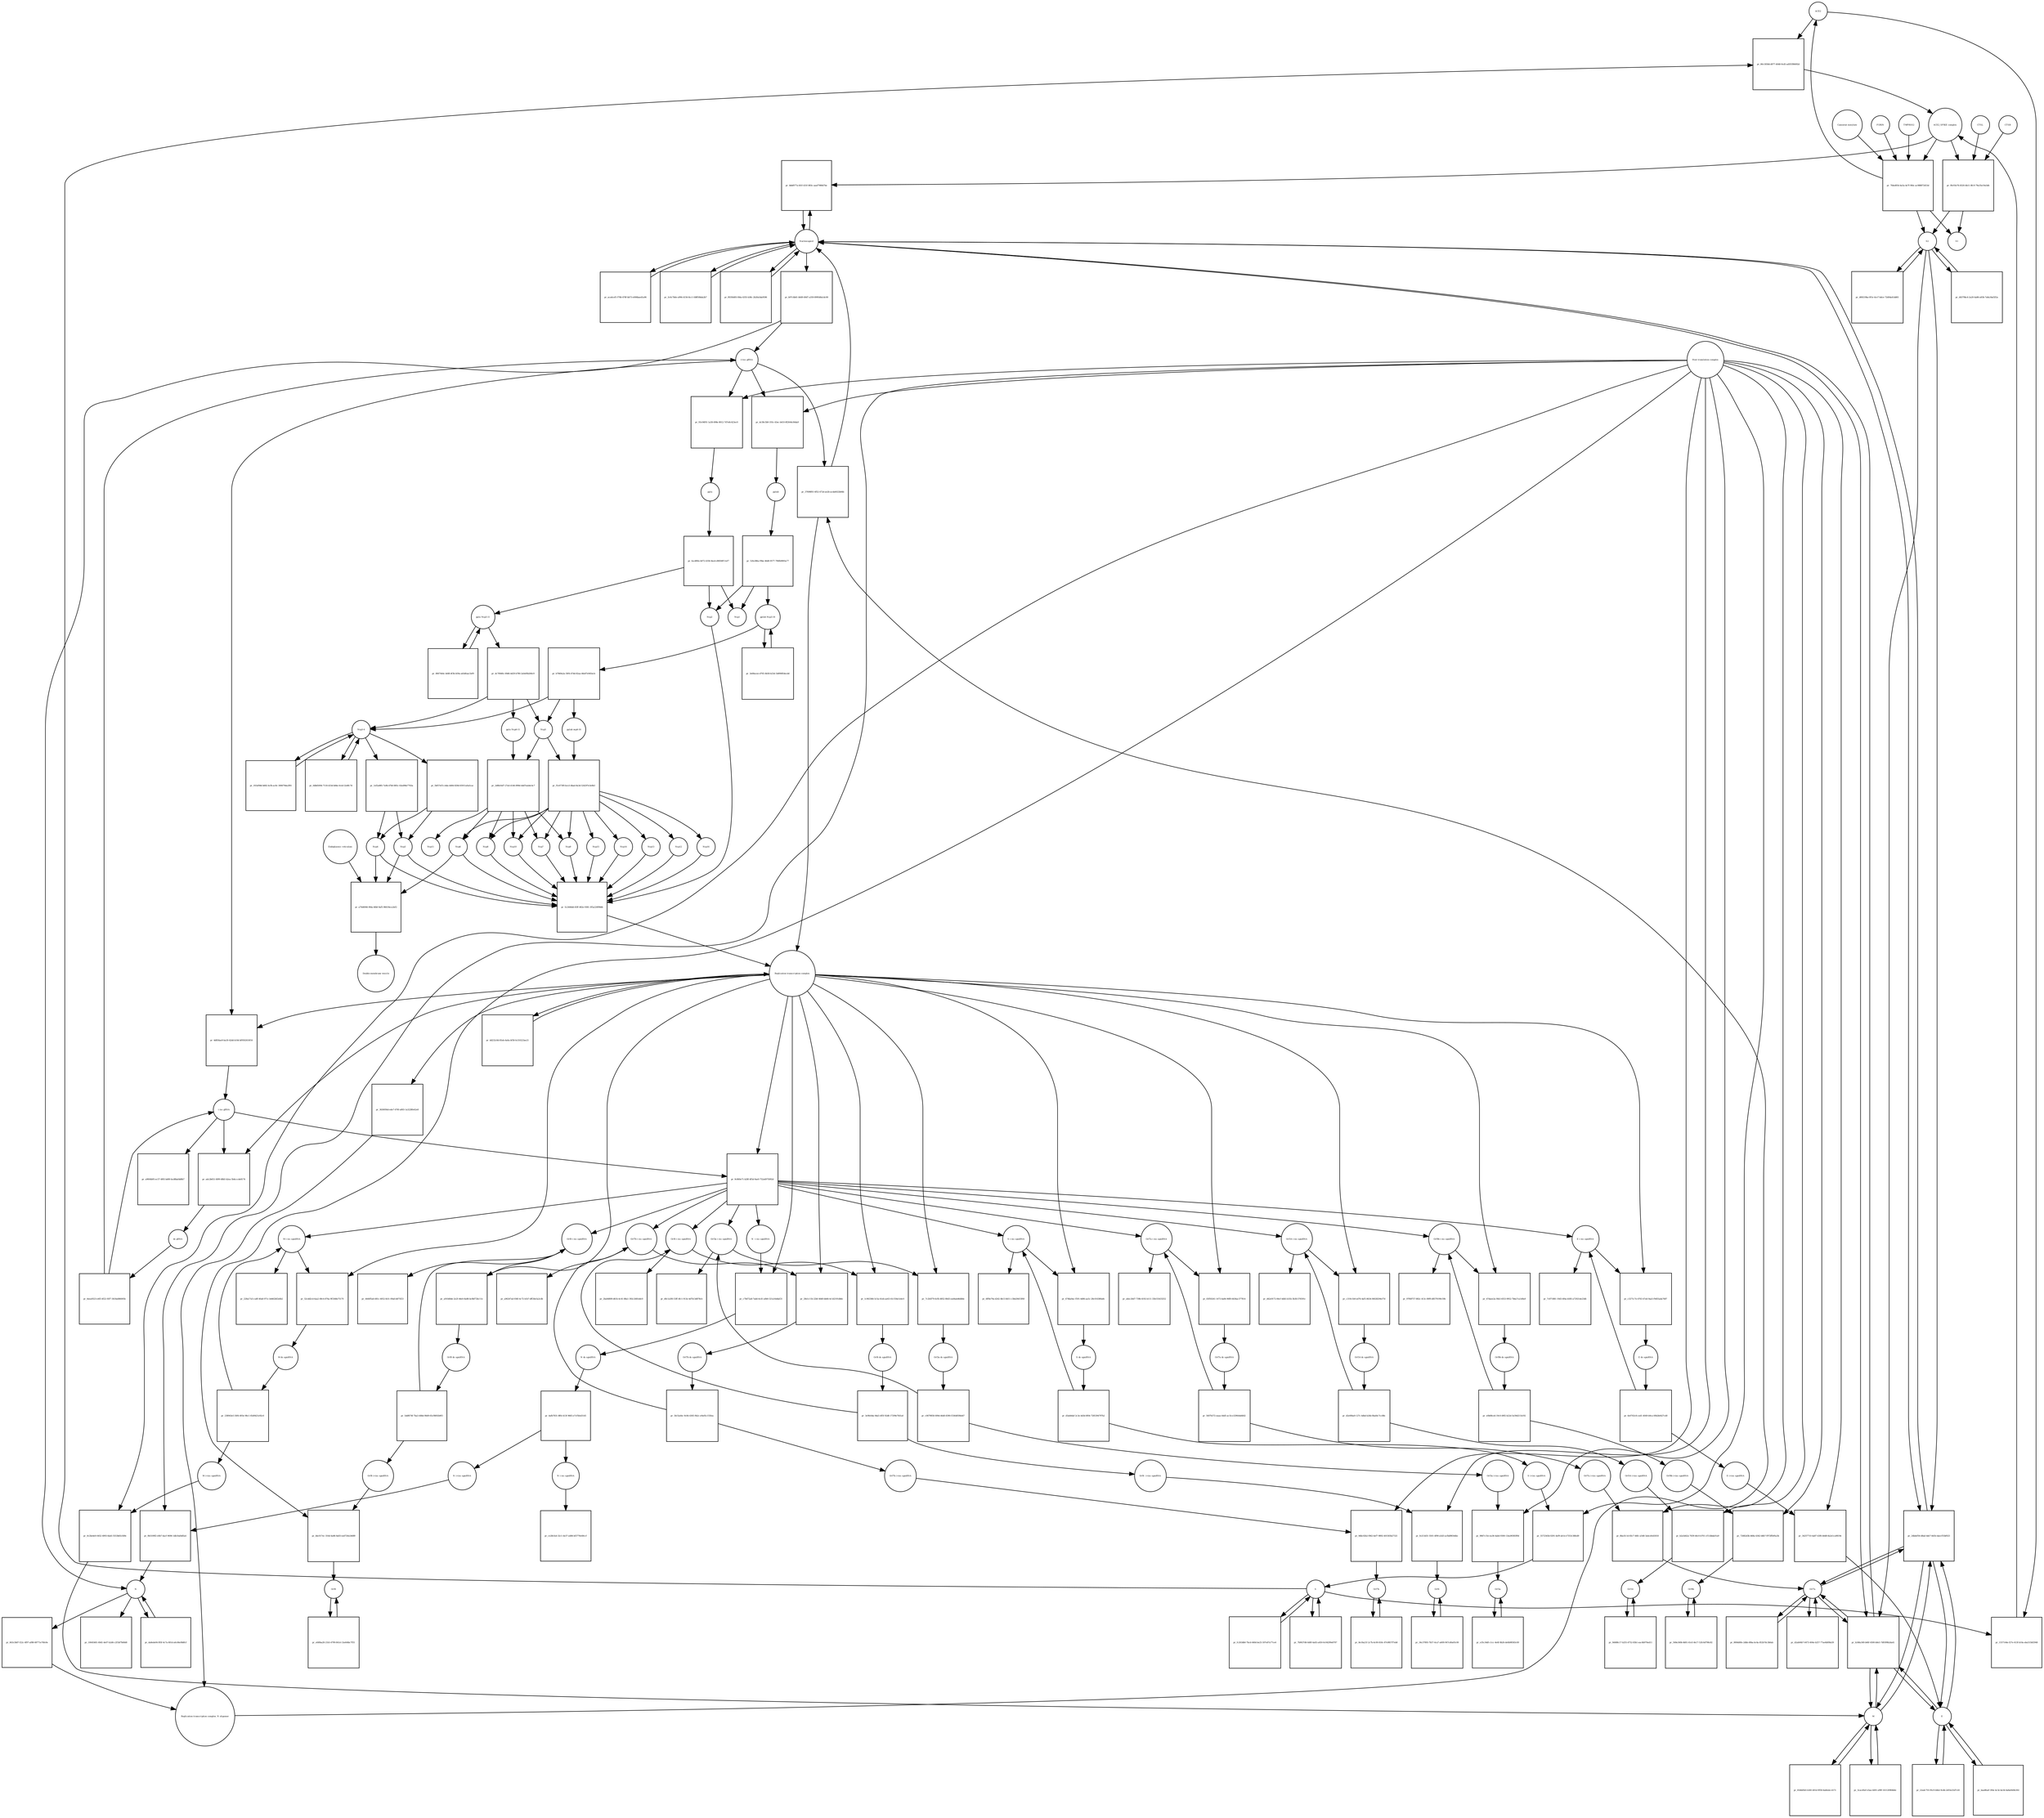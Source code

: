 strict digraph  {
ACE2 [annotation="", bipartite=0, cls=macromolecule, fontsize=4, label=ACE2, shape=circle];
"pr_80c1858d-d077-4048-9cd5-ad5f1f86692d" [annotation="", bipartite=1, cls=process, fontsize=4, label="pr_80c1858d-d077-4048-9cd5-ad5f1f86692d", shape=square];
"ACE2_SPIKE complex" [annotation="", bipartite=0, cls=complex, fontsize=4, label="ACE2_SPIKE complex", shape=circle];
S [annotation=urn_miriam_uniprot_P0DTC2, bipartite=0, cls=macromolecule, fontsize=4, label=S, shape=circle];
Nucleocapsid [annotation="urn_miriam_obo.go_GO%3A0019013", bipartite=0, cls=complex, fontsize=4, label=Nucleocapsid, shape=circle];
"pr_bbbf077a-fd1f-431f-883c-aaaf798647be" [annotation="", bipartite=1, cls=process, fontsize=4, label="pr_bbbf077a-fd1f-431f-883c-aaaf798647be", shape=square];
"pr_f8c93e76-8320-4b11-8fc9-79a35e19a5db" [annotation="", bipartite=1, cls=process, fontsize=4, label="pr_f8c93e76-8320-4b11-8fc9-79a35e19a5db", shape=square];
S2 [annotation=urn_miriam_interpro_IPR002552, bipartite=0, cls=macromolecule, fontsize=4, label=S2, shape=circle];
CTSB [annotation="", bipartite=0, cls=macromolecule, fontsize=4, label=CTSB, shape=circle];
CTSL [annotation="", bipartite=0, cls=macromolecule, fontsize=4, label=CTSL, shape=circle];
S1 [annotation=urn_miriam_interpro_IPR002551, bipartite=0, cls=macromolecule, fontsize=4, label=S1, shape=circle];
"pr_1557144e-f27e-413f-b10a-eba515bf2948" [annotation="", bipartite=1, cls=process, fontsize=4, label="pr_1557144e-f27e-413f-b10a-eba515bf2948", shape=square];
"pr_b248a349-b46f-4500-b8e5-7d9399b2da41" [annotation="", bipartite=1, cls=process, fontsize=4, label="pr_b248a349-b46f-4500-b8e5-7d9399b2da41", shape=square];
E [annotation=urn_miriam_uniprot_P0DTC4, bipartite=0, cls=macromolecule, fontsize=4, label=E, shape=circle];
M [annotation=urn_miriam_uniprot_P0DTC5, bipartite=0, cls=macromolecule, fontsize=4, label=M, shape=circle];
Orf7a [annotation=urn_miriam_uniprot_P0DTC7, bipartite=0, cls=macromolecule, fontsize=4, label=Orf7a, shape=circle];
"pr_b97c4b61-b0d9-49d7-a359-899548a1dc00" [annotation="", bipartite=1, cls=process, fontsize=4, label="pr_b97c4b61-b0d9-49d7-a359-899548a1dc00", shape=square];
"(+)ss gRNA" [annotation=urn_miriam_refseq_NC_045512, bipartite=0, cls="nucleic acid feature", fontsize=4, label="(+)ss gRNA", shape=circle];
N [annotation=urn_miriam_uniprot_P0DTC9, bipartite=0, cls="macromolecule multimer", fontsize=4, label=N, shape=circle];
"pr_aca4cef1-f70b-478f-bb73-e006baed1a96" [annotation="", bipartite=1, cls=process, fontsize=4, label="pr_aca4cef1-f70b-478f-bb73-e006baed1a96", shape=square];
"pr_3c6c7b6e-a994-4156-8cc1-fd8f50bda2b7" [annotation="", bipartite=1, cls=process, fontsize=4, label="pr_3c6c7b6e-a994-4156-8cc1-fd8f50bda2b7", shape=square];
"pr_10645481-49d1-4e07-b2d4-c2f1bf7b68d0" [annotation="", bipartite=1, cls=process, fontsize=4, label="pr_10645481-49d1-4e07-b2d4-c2f1bf7b68d0", shape=square];
"pr_da8ede04-f85f-4c7a-801d-a6c66e9b8fcf" [annotation="", bipartite=1, cls=process, fontsize=4, label="pr_da8ede04-f85f-4c7a-801d-a6c66e9b8fcf", shape=square];
"N (+)ss sgmRNA" [annotation=urn_miriam_ncbigene_43740575, bipartite=0, cls="nucleic acid feature", fontsize=4, label="N (+)ss sgmRNA", shape=circle];
"pr_9b5109f2-e0b7-4acf-9696-1db10afdd5a4" [annotation="", bipartite=1, cls=process, fontsize=4, label="pr_9b5109f2-e0b7-4acf-9696-1db10afdd5a4", shape=square];
"Host translation complex" [annotation="urn_miriam_obo.go_GO%3A0070992", bipartite=0, cls=complex, fontsize=4, label="Host translation complex", shape=circle];
"pr_f8350d05-f46a-4355-b38c-2b20a5da9596" [annotation="", bipartite=1, cls=process, fontsize=4, label="pr_f8350d05-f46a-4355-b38c-2b20a5da9596", shape=square];
"pr_7fded054-4a5a-4e7f-9fdc-ac988872453d" [annotation="", bipartite=1, cls=process, fontsize=4, label="pr_7fded054-4a5a-4e7f-9fdc-ac988872453d", shape=square];
FURIN [annotation="", bipartite=0, cls=macromolecule, fontsize=4, label=FURIN, shape=circle];
TMPRSS2 [annotation="", bipartite=0, cls=macromolecule, fontsize=4, label=TMPRSS2, shape=circle];
"Camostat mesylate" [annotation="urn_miriam_pubchem.compound_2536", bipartite=0, cls="simple chemical", fontsize=4, label="Camostat mesylate", shape=circle];
"pr_d4379bc4-2a20-4a86-a83b-7a8a34af2f2a" [annotation="", bipartite=1, cls=process, fontsize=4, label="pr_d4379bc4-2a20-4a86-a83b-7a8a34af2f2a", shape=square];
"Replication transcription complex_N oligomer" [annotation="", bipartite=0, cls=complex, fontsize=4, label="Replication transcription complex_N oligomer", shape=circle];
"pr_37698f01-6f52-472d-ae2b-acda6022b84b" [annotation="", bipartite=1, cls=process, fontsize=4, label="pr_37698f01-6f52-472d-ae2b-acda6022b84b", shape=square];
"Replication transcription complex" [annotation="", bipartite=0, cls=complex, fontsize=4, label="Replication transcription complex", shape=circle];
"pr_24bdef56-d8ad-4de7-8d1b-daecf55bf023" [annotation="", bipartite=1, cls=process, fontsize=4, label="pr_24bdef56-d8ad-4de7-8d1b-daecf55bf023", shape=square];
"pr_d69219ba-0f1e-4ce7-bdce-72d04a41dd65" [annotation="", bipartite=1, cls=process, fontsize=4, label="pr_d69219ba-0f1e-4ce7-bdce-72d04a41dd65", shape=square];
"pp1a Nsp3-11" [annotation=urn_miriam_uniprot_P0DTC1, bipartite=0, cls=macromolecule, fontsize=4, label="pp1a Nsp3-11", shape=circle];
"pr_dc769d0c-69d6-4d29-b780-2a0ef6b266c9" [annotation="", bipartite=1, cls=process, fontsize=4, label="pr_dc769d0c-69d6-4d29-b780-2a0ef6b266c9", shape=square];
"pp1a Nsp6-11" [annotation=urn_miriam_uniprot_P0DTC1, bipartite=0, cls=macromolecule, fontsize=4, label="pp1a Nsp6-11", shape=circle];
"Nsp3-4" [annotation="urn_miriam_ncbiprotein_YP_009725299|urn_miriam_ncbiprotein_YP_009725300", bipartite=0, cls=macromolecule, fontsize=4, label="Nsp3-4", shape=circle];
Nsp5 [annotation=urn_miriam_ncbiprotein_YP_009725301, bipartite=0, cls="macromolecule multimer", fontsize=4, label=Nsp5, shape=circle];
"Endoplasmic reticulum" [annotation="urn_miriam_obo.go_GO%3A0005783", bipartite=0, cls=complex, fontsize=4, label="Endoplasmic reticulum", shape=circle];
"pr_a70d4946-9fda-46bf-9af5-96619eca3ef2" [annotation="", bipartite=1, cls=process, fontsize=4, label="pr_a70d4946-9fda-46bf-9af5-96619eca3ef2", shape=square];
"Double-membrane vesicle" [annotation="urn_miriam_obo.go_GO%3A0039718", bipartite=0, cls=complex, fontsize=4, label="Double-membrane vesicle", shape=circle];
Nsp4 [annotation=urn_miriam_ncbiprotein_YP_009725300, bipartite=0, cls=macromolecule, fontsize=4, label=Nsp4, shape=circle];
Nsp3 [annotation=urn_miriam_ncbiprotein_YP_009725299, bipartite=0, cls=macromolecule, fontsize=4, label=Nsp3, shape=circle];
Nsp6 [annotation=urn_miriam_ncbiprotein_YP_009725302, bipartite=0, cls=macromolecule, fontsize=4, label=Nsp6, shape=circle];
"pr_8067444c-bfd8-4f3b-b59a-ab5dfaac5ef9" [annotation="", bipartite=1, cls=process, fontsize=4, label="pr_8067444c-bfd8-4f3b-b59a-ab5dfaac5ef9", shape=square];
"pr_01faf08d-b682-4cfb-ac8c-300679da2f81" [annotation="", bipartite=1, cls=process, fontsize=4, label="pr_01faf08d-b682-4cfb-ac8c-300679da2f81", shape=square];
"pp1ab Nsp3-16" [annotation=urn_miriam_uniprot_P0DTD1, bipartite=0, cls=macromolecule, fontsize=4, label="pp1ab Nsp3-16", shape=circle];
"pr_3e68acee-d765-4b58-b23d-1b890854ecdd" [annotation="", bipartite=1, cls=process, fontsize=4, label="pr_3e68acee-d765-4b58-b23d-1b890854ecdd", shape=square];
"pr_b7849a2a-50f4-47dd-82aa-46e87e945ecb" [annotation="", bipartite=1, cls=process, fontsize=4, label="pr_b7849a2a-50f4-47dd-82aa-46e87e945ecb", shape=square];
"pp1ab nsp6-16" [annotation=urn_miriam_uniprot_P0DTD1, bipartite=0, cls=macromolecule, fontsize=4, label="pp1ab nsp6-16", shape=circle];
"pr_6546d5b5-b345-401d-9f36-6abfa4cc417c" [annotation="", bipartite=1, cls=process, fontsize=4, label="pr_6546d5b5-b345-401d-9f36-6abfa4cc417c", shape=square];
"pr_22adc755-95c9-44b2-9cdb-2d55e25d7c45" [annotation="", bipartite=1, cls=process, fontsize=4, label="pr_22adc755-95c9-44b2-9cdb-2d55e25d7c45", shape=square];
"pr_7b9637d6-6d0f-4a83-a450-6c04299e8787" [annotation="", bipartite=1, cls=process, fontsize=4, label="pr_7b9637d6-6d0f-4a83-a450-6c04299e8787", shape=square];
"pr_5cacd5ef-e5aa-4491-a99f-161120904b6c" [annotation="", bipartite=1, cls=process, fontsize=4, label="pr_5cacd5ef-e5aa-4491-a99f-161120904b6c", shape=square];
"pr_baa8faef-3f4e-4c3e-be34-6a8af449e302" [annotation="", bipartite=1, cls=process, fontsize=4, label="pr_baa8faef-3f4e-4c3e-be34-6a8af449e302", shape=square];
"pr_fc263db0-7bcd-440d-be25-507e87a77ce4" [annotation="", bipartite=1, cls=process, fontsize=4, label="pr_fc263db0-7bcd-440d-be25-507e87a77ce4", shape=square];
"pr_869dd0fe-2dbb-49ba-bc4a-852b7dc3b0ab" [annotation="", bipartite=1, cls=process, fontsize=4, label="pr_869dd0fe-2dbb-49ba-bc4a-852b7dc3b0ab", shape=square];
Orf6 [annotation=urn_miriam_uniprot_P0DTC6, bipartite=0, cls=macromolecule, fontsize=4, label=Orf6, shape=circle];
"pr_34c37893-7b57-4ca7-a609-947cd0a05c00" [annotation="", bipartite=1, cls=process, fontsize=4, label="pr_34c37893-7b57-4ca7-a609-947cd0a05c00", shape=square];
Orf3a [annotation=urn_miriam_uniprot_P0DTC3, bipartite=0, cls=macromolecule, fontsize=4, label=Orf3a, shape=circle];
"pr_e35c34df-c1cc-4e4f-8b26-de6b98583c69" [annotation="", bipartite=1, cls=process, fontsize=4, label="pr_e35c34df-c1cc-4e4f-8b26-de6b98583c69", shape=square];
Orf8 [annotation=urn_miriam_uniprot_P0DTC8, bipartite=0, cls=macromolecule, fontsize=4, label=Orf8, shape=circle];
"pr_efd0ba28-21b5-4799-841d-13a444bc7f55" [annotation="", bipartite=1, cls=process, fontsize=4, label="pr_efd0ba28-21b5-4799-841d-13a444bc7f55", shape=square];
Orf9b [annotation=urn_miriam_uniprot_P0DTD2, bipartite=0, cls=macromolecule, fontsize=4, label=Orf9b, shape=circle];
"pr_568e340b-8d01-41e5-8e17-52fc6d798c82" [annotation="", bipartite=1, cls=process, fontsize=4, label="pr_568e340b-8d01-41e5-8e17-52fc6d798c82", shape=square];
Orf14 [annotation=urn_miriam_uniprot_P0DTD3, bipartite=0, cls=macromolecule, fontsize=4, label=Orf14, shape=circle];
"pr_9d488c17-b255-4752-83b1-eac4b970ed11" [annotation="", bipartite=1, cls=process, fontsize=4, label="pr_9d488c17-b255-4752-83b1-eac4b970ed11", shape=square];
Orf7b [annotation=urn_miriam_uniprot_P0DTD8, bipartite=0, cls=macromolecule, fontsize=4, label=Orf7b, shape=circle];
"pr_8e18a21f-2c7b-4c00-818c-87e9857f7eb8" [annotation="", bipartite=1, cls=process, fontsize=4, label="pr_8e18a21f-2c7b-4c00-818c-87e9857f7eb8", shape=square];
"pr_d2ab04b7-6473-404e-b257-77ae4bf08a59" [annotation="", bipartite=1, cls=process, fontsize=4, label="pr_d2ab04b7-6473-404e-b257-77ae4bf08a59", shape=square];
"M (+)ss sgmRNA" [annotation="", bipartite=0, cls="nucleic acid feature", fontsize=4, label="M (+)ss sgmRNA", shape=circle];
"pr_0c2be4e0-0452-4993-8ab5-5553b65cfd9e" [annotation="", bipartite=1, cls=process, fontsize=4, label="pr_0c2be4e0-0452-4993-8ab5-5553b65cfd9e", shape=square];
"E (+)ss sgmRNA" [annotation="", bipartite=0, cls="nucleic acid feature", fontsize=4, label="E (+)ss sgmRNA", shape=circle];
"pr_34257710-4a87-43f6-b0d8-8a2e1ca9819e" [annotation="", bipartite=1, cls=process, fontsize=4, label="pr_34257710-4a87-43f6-b0d8-8a2e1ca9819e", shape=square];
"S (+)ss sgmRNA" [annotation="", bipartite=0, cls="nucleic acid feature", fontsize=4, label="S (+)ss sgmRNA", shape=circle];
"pr_5572345b-0291-4ef9-afcb-e7353c38fed9" [annotation="", bipartite=1, cls=process, fontsize=4, label="pr_5572345b-0291-4ef9-afcb-e7353c38fed9", shape=square];
"Orf7a (+)ss sgmRNA" [annotation="", bipartite=0, cls="nucleic acid feature", fontsize=4, label="Orf7a (+)ss sgmRNA", shape=circle];
"pr_8ba1fc1d-83c7-46fc-a548-3a4cefed1818" [annotation="", bipartite=1, cls=process, fontsize=4, label="pr_8ba1fc1d-83c7-46fc-a548-3a4cefed1818", shape=square];
"Orf6  (+)ss sgmRNA" [annotation="", bipartite=0, cls="nucleic acid feature", fontsize=4, label="Orf6  (+)ss sgmRNA", shape=circle];
"pr_fe213d31-5501-4f90-a5d3-acfbd98344bc" [annotation="", bipartite=1, cls=process, fontsize=4, label="pr_fe213d31-5501-4f90-a5d3-acfbd98344bc", shape=square];
"Orf3a (+)ss sgmRNA" [annotation="", bipartite=0, cls="nucleic acid feature", fontsize=4, label="Orf3a (+)ss sgmRNA", shape=circle];
"pr_9847c15e-ea36-4ab4-9300-13ea90383f9d" [annotation="", bipartite=1, cls=process, fontsize=4, label="pr_9847c15e-ea36-4ab4-9300-13ea90383f9d", shape=square];
"Orf8 (+)ss sgmRNA" [annotation="", bipartite=0, cls="nucleic acid feature", fontsize=4, label="Orf8 (+)ss sgmRNA", shape=circle];
"pr_bbc017ec-316d-4a86-8a83-ea6726e24689" [annotation="", bipartite=1, cls=process, fontsize=4, label="pr_bbc017ec-316d-4a86-8a83-ea6726e24689", shape=square];
"Orf9b (+)ss sgmRNA" [annotation="", bipartite=0, cls="nucleic acid feature", fontsize=4, label="Orf9b (+)ss sgmRNA", shape=circle];
"pr_72682d3b-468a-4362-b8b7-f972ffb95a3b" [annotation="", bipartite=1, cls=process, fontsize=4, label="pr_72682d3b-468a-4362-b8b7-f972ffb95a3b", shape=square];
"Orf14 (+)ss sgmRNA" [annotation="", bipartite=0, cls="nucleic acid feature", fontsize=4, label="Orf14 (+)ss sgmRNA", shape=circle];
"pr_b2a5d42a-7639-46c0-b701-cf11dbda01a9" [annotation="", bipartite=1, cls=process, fontsize=4, label="pr_b2a5d42a-7639-46c0-b701-cf11dbda01a9", shape=square];
"Orf7b (+)ss sgmRNA" [annotation="", bipartite=0, cls="nucleic acid feature", fontsize=4, label="Orf7b (+)ss sgmRNA", shape=circle];
"pr_9dbc02b2-f062-4ef7-9892-401583b27321" [annotation="", bipartite=1, cls=process, fontsize=4, label="pr_9dbc02b2-f062-4ef7-9892-401583b27321", shape=square];
"(-)ss gRNA" [annotation=urn_miriam_refseq_NC_045512, bipartite=0, cls="nucleic acid feature", fontsize=4, label="(-)ss gRNA", shape=circle];
"pr_a9004b95-ec57-4f65-bd00-bcd8bafdd8b7" [annotation="", bipartite=1, cls=process, fontsize=4, label="pr_a9004b95-ec57-4f65-bd00-bcd8bafdd8b7", shape=square];
"pr_663c3b87-f22c-4f97-af88-68771e76fe9e" [annotation="", bipartite=1, cls=process, fontsize=4, label="pr_663c3b87-f22c-4f97-af88-68771e76fe9e", shape=square];
"pr_4d856ae9-ba18-42dd-b10d-bf9502610f16" [annotation="", bipartite=1, cls=process, fontsize=4, label="pr_4d856ae9-ba18-42dd-b10d-bf9502610f16", shape=square];
"M (-)ss sgmRNA" [annotation=urn_miriam_ncbigene_43740571, bipartite=0, cls="nucleic acid feature", fontsize=4, label="M (-)ss sgmRNA", shape=circle];
"pr_228a17a5-ca8f-40a8-971c-b4462bf2e6b2" [annotation="", bipartite=1, cls=process, fontsize=4, label="pr_228a17a5-ca8f-40a8-971c-b4462bf2e6b2", shape=square];
"E (-)ss sgmRNA" [annotation=urn_miriam_ncbigene_43740570, bipartite=0, cls="nucleic acid feature", fontsize=4, label="E (-)ss sgmRNA", shape=circle];
"pr_7c871881-19d3-4f4a-b585-a72921de23db" [annotation="", bipartite=1, cls=process, fontsize=4, label="pr_7c871881-19d3-4f4a-b585-a72921de23db", shape=square];
"S (-)ss sgmRNA" [annotation="", bipartite=0, cls="nucleic acid feature", fontsize=4, label="S (-)ss sgmRNA", shape=circle];
"pr_6ff8e79a-d242-4b13-8d11-c3bb29d15f60" [annotation="", bipartite=1, cls=process, fontsize=4, label="pr_6ff8e79a-d242-4b13-8d11-c3bb29d15f60", shape=square];
"Orf7a (-)ss sgmRNA" [annotation="", bipartite=0, cls="nucleic acid feature", fontsize=4, label="Orf7a (-)ss sgmRNA", shape=circle];
"pr_a6ec26d7-739b-4192-b111-33b155433252" [annotation="", bipartite=1, cls=process, fontsize=4, label="pr_a6ec26d7-739b-4192-b111-33b155433252", shape=square];
"Orf6 (-)ss sgmRNA" [annotation="", bipartite=0, cls="nucleic acid feature", fontsize=4, label="Orf6 (-)ss sgmRNA", shape=circle];
"pr_2ba9d809-d61b-4c41-88a1-392c2681ddc0" [annotation="", bipartite=1, cls=process, fontsize=4, label="pr_2ba9d809-d61b-4c41-88a1-392c2681ddc0", shape=square];
"Orf3a (-)ss sgmRNA" [annotation="", bipartite=0, cls="nucleic acid feature", fontsize=4, label="Orf3a (-)ss sgmRNA", shape=circle];
"pr_d0c1a5f6-53ff-4fc1-913e-4d7b13d878cb" [annotation="", bipartite=1, cls=process, fontsize=4, label="pr_d0c1a5f6-53ff-4fc1-913e-4d7b13d878cb", shape=square];
"Orf8 (-)ss sgmRNA" [annotation="", bipartite=0, cls="nucleic acid feature", fontsize=4, label="Orf8 (-)ss sgmRNA", shape=circle];
"pr_4440f5a6-681c-4052-8cfc-09afcb875f23" [annotation="", bipartite=1, cls=process, fontsize=4, label="pr_4440f5a6-681c-4052-8cfc-09afcb875f23", shape=square];
"Orf9b (-)ss sgmRNA" [annotation="", bipartite=0, cls="nucleic acid feature", fontsize=4, label="Orf9b (-)ss sgmRNA", shape=circle];
"pr_97f68757-882c-413c-89f9-d8579199c59b" [annotation="", bipartite=1, cls=process, fontsize=4, label="pr_97f68757-882c-413c-89f9-d8579199c59b", shape=square];
"Orf14 (-)ss sgmRNA" [annotation="", bipartite=0, cls="nucleic acid feature", fontsize=4, label="Orf14 (-)ss sgmRNA", shape=circle];
"pr_d42e9172-84cf-4db5-b31b-3b3fc576591c" [annotation="", bipartite=1, cls=process, fontsize=4, label="pr_d42e9172-84cf-4db5-b31b-3b3fc576591c", shape=square];
"Orf7b (-)ss sgmRNA" [annotation="", bipartite=0, cls="nucleic acid feature", fontsize=4, label="Orf7b (-)ss sgmRNA", shape=circle];
"pr_a96247ad-936f-4c72-b1b7-dff26e5a2cdb" [annotation="", bipartite=1, cls=process, fontsize=4, label="pr_a96247ad-936f-4c72-b1b7-dff26e5a2cdb", shape=square];
"pr_adc2b651-fd99-48b5-b2ea-5b4cccde8174" [annotation="", bipartite=1, cls=process, fontsize=4, label="pr_adc2b651-fd99-48b5-b2ea-5b4cccde8174", shape=square];
"ds gRNA" [annotation=urn_miriam_refseq_NC_045512, bipartite=0, cls="nucleic acid feature", fontsize=4, label="ds gRNA", shape=circle];
"pr_52cdd2cd-6aa2-49c4-876a-9f3348e75170" [annotation="", bipartite=1, cls=process, fontsize=4, label="pr_52cdd2cd-6aa2-49c4-876a-9f3348e75170", shape=square];
"M ds sgmRNA" [annotation="", bipartite=0, cls="nucleic acid feature", fontsize=4, label="M ds sgmRNA", shape=circle];
"pr_c3271c7e-4763-47a6-9aa5-f9d55ada7687" [annotation="", bipartite=1, cls=process, fontsize=4, label="pr_c3271c7e-4763-47a6-9aa5-f9d55ada7687", shape=square];
"E ds sgmRNA" [annotation="", bipartite=0, cls="nucleic acid feature", fontsize=4, label="E ds sgmRNA", shape=circle];
"pr_674ba9ac-f591-4d06-aa5c-28c016380a8c" [annotation="", bipartite=1, cls=process, fontsize=4, label="pr_674ba9ac-f591-4d06-aa5c-28c016380a8c", shape=square];
"S ds sgmRNA" [annotation="", bipartite=0, cls="nucleic acid feature", fontsize=4, label="S ds sgmRNA", shape=circle];
"pr_83f50241-1473-4a84-96f8-6436ac377814" [annotation="", bipartite=1, cls=process, fontsize=4, label="pr_83f50241-1473-4a84-96f8-6436ac377814", shape=square];
"Orf7a ds sgmRNA" [annotation="", bipartite=0, cls="nucleic acid feature", fontsize=4, label="Orf7a ds sgmRNA", shape=circle];
"pr_1c963366-5c5a-41eb-ae63-41c556e1ebc0" [annotation="", bipartite=1, cls=process, fontsize=4, label="pr_1c963366-5c5a-41eb-ae63-41c556e1ebc0", shape=square];
"Orf6 ds sgmRNA" [annotation="", bipartite=0, cls="nucleic acid feature", fontsize=4, label="Orf6 ds sgmRNA", shape=circle];
"pr_7c2b5f79-6cfb-4852-80d3-ea64ab46db6e" [annotation="", bipartite=1, cls=process, fontsize=4, label="pr_7c2b5f79-6cfb-4852-80d3-ea64ab46db6e", shape=square];
"Orf3a ds sgmRNA" [annotation="", bipartite=0, cls="nucleic acid feature", fontsize=4, label="Orf3a ds sgmRNA", shape=circle];
"pr_a910d0de-2e2f-44e0-8a88-bc8bf72bc11e" [annotation="", bipartite=1, cls=process, fontsize=4, label="pr_a910d0de-2e2f-44e0-8a88-bc8bf72bc11e", shape=square];
"Orf8 ds sgmRNA" [annotation="", bipartite=0, cls="nucleic acid feature", fontsize=4, label="Orf8 ds sgmRNA", shape=circle];
"pr_47daee2a-f4b3-4553-9952-7b6a7ca1d0a9" [annotation="", bipartite=1, cls=process, fontsize=4, label="pr_47daee2a-f4b3-4553-9952-7b6a7ca1d0a9", shape=square];
"Orf9b ds sgmRNA" [annotation="", bipartite=0, cls="nucleic acid feature", fontsize=4, label="Orf9b ds sgmRNA", shape=circle];
"pr_c319c1b9-ed76-4af5-8634-06028294cf7d" [annotation="", bipartite=1, cls=process, fontsize=4, label="pr_c319c1b9-ed76-4af5-8634-06028294cf7d", shape=square];
"Orf14 ds sgmRNA" [annotation="", bipartite=0, cls="nucleic acid feature", fontsize=4, label="Orf14 ds sgmRNA", shape=circle];
"pr_28e1c11b-22bf-40d0-bb66-4c1d2191db6c" [annotation="", bipartite=1, cls=process, fontsize=4, label="pr_28e1c11b-22bf-40d0-bb66-4c1d2191db6c", shape=square];
"Orf7b ds sgmRNA" [annotation="", bipartite=0, cls="nucleic acid feature", fontsize=4, label="Orf7b ds sgmRNA", shape=circle];
"pr_6eea9323-e4f3-4f22-93f7-3618a686005b" [annotation="", bipartite=1, cls=process, fontsize=4, label="pr_6eea9323-e4f3-4f22-93f7-3618a686005b", shape=square];
"pr_238943e5-50f4-493e-98c1-65d9421e92c6" [annotation="", bipartite=1, cls=process, fontsize=4, label="pr_238943e5-50f4-493e-98c1-65d9421e92c6", shape=square];
"pr_6e0743c8-ced1-4049-b9ca-00b2b0427cd0" [annotation="", bipartite=1, cls=process, fontsize=4, label="pr_6e0743c8-ced1-4049-b9ca-00b2b0427cd0", shape=square];
"pr_d3ab0daf-2c3e-4d3d-8f04-7285394797b2" [annotation="", bipartite=1, cls=process, fontsize=4, label="pr_d3ab0daf-2c3e-4d3d-8f04-7285394797b2", shape=square];
"pr_5607b572-eaaa-44d5-ac1b-e329644d4fd2" [annotation="", bipartite=1, cls=process, fontsize=4, label="pr_5607b572-eaaa-44d5-ac1b-e329644d4fd2", shape=square];
"pr_3e9fe0da-9da5-4f5f-92d8-17299e7fd1a0" [annotation="", bipartite=1, cls=process, fontsize=4, label="pr_3e9fe0da-9da5-4f5f-92d8-17299e7fd1a0", shape=square];
"pr_c0679858-009d-46d0-8390-f3364859b447" [annotation="", bipartite=1, cls=process, fontsize=4, label="pr_c0679858-009d-46d0-8390-f3364859b447", shape=square];
"pr_5ddf674f-7ba3-40bb-98d9-65cf8692b9f3" [annotation="", bipartite=1, cls=process, fontsize=4, label="pr_5ddf674f-7ba3-40bb-98d9-65cf8692b9f3", shape=square];
"pr_e0b08ce4-19c0-49f2-b22d-5e39d211b192" [annotation="", bipartite=1, cls=process, fontsize=4, label="pr_e0b08ce4-19c0-49f2-b22d-5e39d211b192", shape=square];
"pr_d2e00ba9-127c-4dbd-b24b-0bafdc7cc88c" [annotation="", bipartite=1, cls=process, fontsize=4, label="pr_d2e00ba9-127c-4dbd-b24b-0bafdc7cc88c", shape=square];
"pr_3b15a44c-9c84-4365-9b2c-e9a05c155fea" [annotation="", bipartite=1, cls=process, fontsize=4, label="pr_3b15a44c-9c84-4365-9b2c-e9a05c155fea", shape=square];
"N  (-)ss sgmRNA" [annotation=urn_miriam_ncbigene_43740575, bipartite=0, cls="nucleic acid feature", fontsize=4, label="N  (-)ss sgmRNA", shape=circle];
"pr_c7b672a8-7add-4cd1-a0b9-321a16ddaf21" [annotation="", bipartite=1, cls=process, fontsize=4, label="pr_c7b672a8-7add-4cd1-a0b9-321a16ddaf21", shape=square];
"N ds sgmRNA" [annotation="", bipartite=0, cls="nucleic acid feature", fontsize=4, label="N ds sgmRNA", shape=circle];
"pr_4afb7831-8ffd-413f-9665-e7cf5fed3145" [annotation="", bipartite=1, cls=process, fontsize=4, label="pr_4afb7831-8ffd-413f-9665-e7cf5fed3145", shape=square];
"N (-)ss sgmRNA" [annotation="", bipartite=0, cls="nucleic acid feature", fontsize=4, label="N (-)ss sgmRNA", shape=circle];
pp1ab [annotation=urn_miriam_uniprot_P0DTD1, bipartite=0, cls=macromolecule, fontsize=4, label=pp1ab, shape=circle];
"pr_52fa386a-f9be-46d8-9577-796fb9893a77" [annotation="", bipartite=1, cls=process, fontsize=4, label="pr_52fa386a-f9be-46d8-9577-796fb9893a77", shape=square];
Nsp2 [annotation=urn_miriam_ncbiprotein_YP_009725298, bipartite=0, cls=macromolecule, fontsize=4, label=Nsp2, shape=circle];
Nsp1 [annotation=urn_miriam_ncbiprotein_YP_009725297, bipartite=0, cls=macromolecule, fontsize=4, label=Nsp1, shape=circle];
pp1a [annotation=urn_miriam_uniprot_P0DTC1, bipartite=0, cls=macromolecule, fontsize=4, label=pp1a, shape=circle];
"pr_facdf6fa-b072-4356-8ee4-d9656ff11ef7" [annotation="", bipartite=1, cls=process, fontsize=4, label="pr_facdf6fa-b072-4356-8ee4-d9656ff11ef7", shape=square];
"pr_0db65094-7118-433d-b84e-0cdc12e8fc7d" [annotation="", bipartite=1, cls=process, fontsize=4, label="pr_0db65094-7118-433d-b84e-0cdc12e8fc7d", shape=square];
"pr_1ef2a885-7a9b-47b0-885c-02ed96e7763a" [annotation="", bipartite=1, cls=process, fontsize=4, label="pr_1ef2a885-7a9b-47b0-885c-02ed96e7763a", shape=square];
"pr_5bf57ef3-c4da-4484-829d-65911a0a5cac" [annotation="", bipartite=1, cls=process, fontsize=4, label="pr_5bf57ef3-c4da-4484-829d-65911a0a5cac", shape=square];
"pr_2d8b16d7-27a4-4146-899d-4dd7eab4c4c7" [annotation="", bipartite=1, cls=process, fontsize=4, label="pr_2d8b16d7-27a4-4146-899d-4dd7eab4c4c7", shape=square];
Nsp7 [annotation=urn_miriam_ncbiprotein_YP_009725303, bipartite=0, cls=macromolecule, fontsize=4, label=Nsp7, shape=circle];
Nsp8 [annotation=urn_miriam_ncbiprotein_YP_009725304, bipartite=0, cls=macromolecule, fontsize=4, label=Nsp8, shape=circle];
Nsp9 [annotation=urn_miriam_ncbiprotein_YP_009725305, bipartite=0, cls=macromolecule, fontsize=4, label=Nsp9, shape=circle];
Nsp10 [annotation=urn_miriam_ncbiprotein_YP_009725306, bipartite=0, cls=macromolecule, fontsize=4, label=Nsp10, shape=circle];
Nsp11 [annotation=urn_miriam_ncbiprotein_YP_009725312, bipartite=0, cls=macromolecule, fontsize=4, label=Nsp11, shape=circle];
"pr_f5c673f0-bce3-4bad-8a3d-524297e3e0b3" [annotation="", bipartite=1, cls=process, fontsize=4, label="pr_f5c673f0-bce3-4bad-8a3d-524297e3e0b3", shape=square];
Nsp13 [annotation=urn_miriam_ncbiprotein_YP_009725308, bipartite=0, cls=macromolecule, fontsize=4, label=Nsp13, shape=circle];
Nsp12 [annotation=urn_miriam_ncbiprotein_YP_009725307, bipartite=0, cls=macromolecule, fontsize=4, label=Nsp12, shape=circle];
Nsp16 [annotation=urn_miriam_ncbiprotein_YP_009725311, bipartite=0, cls=macromolecule, fontsize=4, label=Nsp16, shape=circle];
Nsp15 [annotation=urn_miriam_ncbiprotein_YP_009725310, bipartite=0, cls=macromolecule, fontsize=4, label=Nsp15, shape=circle];
Nsp14 [annotation=urn_miriam_ncbiprotein_YP_009725309, bipartite=0, cls=macromolecule, fontsize=4, label=Nsp14, shape=circle];
"pr_5c2446dd-45ff-482e-9381-3f5a220f98db" [annotation="", bipartite=1, cls=process, fontsize=4, label="pr_5c2446dd-45ff-482e-9381-3f5a220f98db", shape=square];
"pr_93c04f01-1a58-498e-8012-7d7e8c423ec0" [annotation="", bipartite=1, cls=process, fontsize=4, label="pr_93c04f01-1a58-498e-8012-7d7e8c423ec0", shape=square];
"pr_dc58c5b9-193c-43ec-b410-8f2644c84da9" [annotation="", bipartite=1, cls=process, fontsize=4, label="pr_dc58c5b9-193c-43ec-b410-8f2644c84da9", shape=square];
"pr_ce28cfa4-32c1-4e37-a486-bf3770e49ccf" [annotation="", bipartite=1, cls=process, fontsize=4, label="pr_ce28cfa4-32c1-4e37-a486-bf3770e49ccf", shape=square];
"pr_dd232c8d-85eb-4a0a-bf58-fe310223ae21" [annotation="", bipartite=1, cls=process, fontsize=4, label="pr_dd232c8d-85eb-4a0a-bf58-fe310223ae21", shape=square];
"pr_3636956d-ede7-476f-a803-1a3228fe62e8" [annotation="", bipartite=1, cls=process, fontsize=4, label="pr_3636956d-ede7-476f-a803-1a3228fe62e8", shape=square];
"pr_9c860e71-b28f-4f5d-9ae0-752a4975092d" [annotation="", bipartite=1, cls=process, fontsize=4, label="pr_9c860e71-b28f-4f5d-9ae0-752a4975092d", shape=square];
ACE2 -> "pr_80c1858d-d077-4048-9cd5-ad5f1f86692d"  [annotation="", interaction_type=consumption];
ACE2 -> "pr_1557144e-f27e-413f-b10a-eba515bf2948"  [annotation="", interaction_type=consumption];
"pr_80c1858d-d077-4048-9cd5-ad5f1f86692d" -> "ACE2_SPIKE complex"  [annotation="", interaction_type=production];
"ACE2_SPIKE complex" -> "pr_bbbf077a-fd1f-431f-883c-aaaf798647be"  [annotation="urn_miriam_pubmed_32142651|urn_miriam_pubmed_32094589|urn_miriam_taxonomy_2697049", interaction_type=stimulation];
"ACE2_SPIKE complex" -> "pr_f8c93e76-8320-4b11-8fc9-79a35e19a5db"  [annotation="", interaction_type=consumption];
"ACE2_SPIKE complex" -> "pr_7fded054-4a5a-4e7f-9fdc-ac988872453d"  [annotation="", interaction_type=consumption];
S -> "pr_80c1858d-d077-4048-9cd5-ad5f1f86692d"  [annotation="", interaction_type=consumption];
S -> "pr_1557144e-f27e-413f-b10a-eba515bf2948"  [annotation="", interaction_type=consumption];
S -> "pr_7b9637d6-6d0f-4a83-a450-6c04299e8787"  [annotation="", interaction_type=consumption];
S -> "pr_fc263db0-7bcd-440d-be25-507e87a77ce4"  [annotation="", interaction_type=consumption];
Nucleocapsid -> "pr_bbbf077a-fd1f-431f-883c-aaaf798647be"  [annotation="", interaction_type=consumption];
Nucleocapsid -> "pr_b248a349-b46f-4500-b8e5-7d9399b2da41"  [annotation="", interaction_type=consumption];
Nucleocapsid -> "pr_b97c4b61-b0d9-49d7-a359-899548a1dc00"  [annotation="", interaction_type=consumption];
Nucleocapsid -> "pr_aca4cef1-f70b-478f-bb73-e006baed1a96"  [annotation="", interaction_type=consumption];
Nucleocapsid -> "pr_3c6c7b6e-a994-4156-8cc1-fd8f50bda2b7"  [annotation="", interaction_type=consumption];
Nucleocapsid -> "pr_f8350d05-f46a-4355-b38c-2b20a5da9596"  [annotation="", interaction_type=consumption];
Nucleocapsid -> "pr_24bdef56-d8ad-4de7-8d1b-daecf55bf023"  [annotation="", interaction_type=consumption];
"pr_bbbf077a-fd1f-431f-883c-aaaf798647be" -> Nucleocapsid  [annotation="", interaction_type=production];
"pr_f8c93e76-8320-4b11-8fc9-79a35e19a5db" -> S2  [annotation="", interaction_type=production];
"pr_f8c93e76-8320-4b11-8fc9-79a35e19a5db" -> S1  [annotation="", interaction_type=production];
S2 -> "pr_b248a349-b46f-4500-b8e5-7d9399b2da41"  [annotation="urn_miriam_pubmed_32142651|urn_miriam_pubmed_32094589|urn_miriam_pubmed_32047258|urn_miriam_taxonomy_2697049", interaction_type=stimulation];
S2 -> "pr_d4379bc4-2a20-4a86-a83b-7a8a34af2f2a"  [annotation="", interaction_type=consumption];
S2 -> "pr_24bdef56-d8ad-4de7-8d1b-daecf55bf023"  [annotation="urn_miriam_pubmed_32142651|urn_miriam_pubmed_32047258|urn_miriam_taxonomy_2697049", interaction_type=stimulation];
S2 -> "pr_d69219ba-0f1e-4ce7-bdce-72d04a41dd65"  [annotation="", interaction_type=consumption];
CTSB -> "pr_f8c93e76-8320-4b11-8fc9-79a35e19a5db"  [annotation="urn_miriam_pubmed_32142651|urn_miriam_taxonomy_2697049", interaction_type=catalysis];
CTSL -> "pr_f8c93e76-8320-4b11-8fc9-79a35e19a5db"  [annotation="urn_miriam_pubmed_32142651|urn_miriam_taxonomy_2697049", interaction_type=catalysis];
"pr_1557144e-f27e-413f-b10a-eba515bf2948" -> "ACE2_SPIKE complex"  [annotation="", interaction_type=production];
"pr_b248a349-b46f-4500-b8e5-7d9399b2da41" -> Nucleocapsid  [annotation="", interaction_type=production];
"pr_b248a349-b46f-4500-b8e5-7d9399b2da41" -> E  [annotation="", interaction_type=production];
"pr_b248a349-b46f-4500-b8e5-7d9399b2da41" -> M  [annotation="", interaction_type=production];
"pr_b248a349-b46f-4500-b8e5-7d9399b2da41" -> Orf7a  [annotation="", interaction_type=production];
E -> "pr_b248a349-b46f-4500-b8e5-7d9399b2da41"  [annotation="", interaction_type=consumption];
E -> "pr_24bdef56-d8ad-4de7-8d1b-daecf55bf023"  [annotation="", interaction_type=consumption];
E -> "pr_22adc755-95c9-44b2-9cdb-2d55e25d7c45"  [annotation="", interaction_type=consumption];
E -> "pr_baa8faef-3f4e-4c3e-be34-6a8af449e302"  [annotation="", interaction_type=consumption];
M -> "pr_b248a349-b46f-4500-b8e5-7d9399b2da41"  [annotation="", interaction_type=consumption];
M -> "pr_24bdef56-d8ad-4de7-8d1b-daecf55bf023"  [annotation="", interaction_type=consumption];
M -> "pr_6546d5b5-b345-401d-9f36-6abfa4cc417c"  [annotation="", interaction_type=consumption];
M -> "pr_5cacd5ef-e5aa-4491-a99f-161120904b6c"  [annotation="", interaction_type=consumption];
Orf7a -> "pr_b248a349-b46f-4500-b8e5-7d9399b2da41"  [annotation="", interaction_type=consumption];
Orf7a -> "pr_24bdef56-d8ad-4de7-8d1b-daecf55bf023"  [annotation="", interaction_type=consumption];
Orf7a -> "pr_869dd0fe-2dbb-49ba-bc4a-852b7dc3b0ab"  [annotation="", interaction_type=consumption];
Orf7a -> "pr_d2ab04b7-6473-404e-b257-77ae4bf08a59"  [annotation="", interaction_type=consumption];
"pr_b97c4b61-b0d9-49d7-a359-899548a1dc00" -> "(+)ss gRNA"  [annotation="", interaction_type=production];
"pr_b97c4b61-b0d9-49d7-a359-899548a1dc00" -> N  [annotation="", interaction_type=production];
"(+)ss gRNA" -> "pr_37698f01-6f52-472d-ae2b-acda6022b84b"  [annotation="", interaction_type=consumption];
"(+)ss gRNA" -> "pr_4d856ae9-ba18-42dd-b10d-bf9502610f16"  [annotation="", interaction_type=consumption];
"(+)ss gRNA" -> "pr_93c04f01-1a58-498e-8012-7d7e8c423ec0"  [annotation="", interaction_type=consumption];
"(+)ss gRNA" -> "pr_dc58c5b9-193c-43ec-b410-8f2644c84da9"  [annotation="", interaction_type=consumption];
N -> "pr_10645481-49d1-4e07-b2d4-c2f1bf7b68d0"  [annotation="", interaction_type=consumption];
N -> "pr_da8ede04-f85f-4c7a-801d-a6c66e9b8fcf"  [annotation="", interaction_type=consumption];
N -> "pr_663c3b87-f22c-4f97-af88-68771e76fe9e"  [annotation="", interaction_type=consumption];
"pr_aca4cef1-f70b-478f-bb73-e006baed1a96" -> Nucleocapsid  [annotation="", interaction_type=production];
"pr_3c6c7b6e-a994-4156-8cc1-fd8f50bda2b7" -> Nucleocapsid  [annotation="", interaction_type=production];
"pr_da8ede04-f85f-4c7a-801d-a6c66e9b8fcf" -> N  [annotation="", interaction_type=production];
"N (+)ss sgmRNA" -> "pr_9b5109f2-e0b7-4acf-9696-1db10afdd5a4"  [annotation="", interaction_type=consumption];
"pr_9b5109f2-e0b7-4acf-9696-1db10afdd5a4" -> N  [annotation="", interaction_type=production];
"Host translation complex" -> "pr_9b5109f2-e0b7-4acf-9696-1db10afdd5a4"  [annotation="", interaction_type="necessary stimulation"];
"Host translation complex" -> "pr_0c2be4e0-0452-4993-8ab5-5553b65cfd9e"  [annotation="urn_miriam_pubmed_31226023|urn_miriam_pubmed_27712623", interaction_type="necessary stimulation"];
"Host translation complex" -> "pr_34257710-4a87-43f6-b0d8-8a2e1ca9819e"  [annotation="urn_miriam_pubmed_31226023|urn_miriam_pubmed_27712623", interaction_type="necessary stimulation"];
"Host translation complex" -> "pr_5572345b-0291-4ef9-afcb-e7353c38fed9"  [annotation="urn_miriam_pubmed_31226023|urn_miriam_pubmed_27712623", interaction_type="necessary stimulation"];
"Host translation complex" -> "pr_8ba1fc1d-83c7-46fc-a548-3a4cefed1818"  [annotation="urn_miriam_pubmed_31226023|urn_miriam_pubmed_27712623", interaction_type="necessary stimulation"];
"Host translation complex" -> "pr_fe213d31-5501-4f90-a5d3-acfbd98344bc"  [annotation="urn_miriam_pubmed_31226023|urn_miriam_pubmed_27712623", interaction_type="necessary stimulation"];
"Host translation complex" -> "pr_9847c15e-ea36-4ab4-9300-13ea90383f9d"  [annotation="urn_miriam_pubmed_31226023|urn_miriam_pubmed_27712623", interaction_type="necessary stimulation"];
"Host translation complex" -> "pr_bbc017ec-316d-4a86-8a83-ea6726e24689"  [annotation="urn_miriam_pubmed_31226023|urn_miriam_pubmed_27712623", interaction_type="necessary stimulation"];
"Host translation complex" -> "pr_72682d3b-468a-4362-b8b7-f972ffb95a3b"  [annotation="urn_miriam_pubmed_31226023|urn_miriam_pubmed_27712623", interaction_type="necessary stimulation"];
"Host translation complex" -> "pr_b2a5d42a-7639-46c0-b701-cf11dbda01a9"  [annotation="urn_miriam_pubmed_31226023|urn_miriam_pubmed_27712623", interaction_type="necessary stimulation"];
"Host translation complex" -> "pr_9dbc02b2-f062-4ef7-9892-401583b27321"  [annotation="urn_miriam_pubmed_31226023|urn_miriam_pubmed_27712623", interaction_type="necessary stimulation"];
"Host translation complex" -> "pr_93c04f01-1a58-498e-8012-7d7e8c423ec0"  [annotation="urn_miriam_pubmed_31226023|urn_miriam_pubmed_27712623", interaction_type="necessary stimulation"];
"Host translation complex" -> "pr_dc58c5b9-193c-43ec-b410-8f2644c84da9"  [annotation="urn_miriam_pubmed_31226023|urn_miriam_pubmed_27712623", interaction_type="necessary stimulation"];
"pr_f8350d05-f46a-4355-b38c-2b20a5da9596" -> Nucleocapsid  [annotation="", interaction_type=production];
"pr_7fded054-4a5a-4e7f-9fdc-ac988872453d" -> S2  [annotation="", interaction_type=production];
"pr_7fded054-4a5a-4e7f-9fdc-ac988872453d" -> ACE2  [annotation="", interaction_type=production];
"pr_7fded054-4a5a-4e7f-9fdc-ac988872453d" -> S1  [annotation="", interaction_type=production];
FURIN -> "pr_7fded054-4a5a-4e7f-9fdc-ac988872453d"  [annotation="urn_miriam_pubmed_32142651|urn_miriam_pubmed_32362314|urn_miriam_taxonomy_2697049", interaction_type=catalysis];
TMPRSS2 -> "pr_7fded054-4a5a-4e7f-9fdc-ac988872453d"  [annotation="urn_miriam_pubmed_32142651|urn_miriam_pubmed_32362314|urn_miriam_taxonomy_2697049", interaction_type=catalysis];
"Camostat mesylate" -> "pr_7fded054-4a5a-4e7f-9fdc-ac988872453d"  [annotation="urn_miriam_pubmed_32142651|urn_miriam_pubmed_32362314|urn_miriam_taxonomy_2697049", interaction_type=inhibition];
"pr_d4379bc4-2a20-4a86-a83b-7a8a34af2f2a" -> S2  [annotation="", interaction_type=production];
"Replication transcription complex_N oligomer" -> "pr_37698f01-6f52-472d-ae2b-acda6022b84b"  [annotation="", interaction_type=consumption];
"pr_37698f01-6f52-472d-ae2b-acda6022b84b" -> Nucleocapsid  [annotation="", interaction_type=production];
"pr_37698f01-6f52-472d-ae2b-acda6022b84b" -> "Replication transcription complex"  [annotation="", interaction_type=production];
"Replication transcription complex" -> "pr_4d856ae9-ba18-42dd-b10d-bf9502610f16"  [annotation="urn_miriam_pubmed_22438542|urn_miriam_taxonomy_11142", interaction_type="necessary stimulation"];
"Replication transcription complex" -> "pr_adc2b651-fd99-48b5-b2ea-5b4cccde8174"  [annotation="urn_miriam_pubmed_22438542|urn_miriam_taxonomy_11142", interaction_type="necessary stimulation"];
"Replication transcription complex" -> "pr_52cdd2cd-6aa2-49c4-876a-9f3348e75170"  [annotation="urn_miriam_pubmed_22438542|urn_miriam_taxonomy_11142", interaction_type="necessary stimulation"];
"Replication transcription complex" -> "pr_c3271c7e-4763-47a6-9aa5-f9d55ada7687"  [annotation="urn_miriam_pubmed_22438542|urn_miriam_pubmed_11142", interaction_type="necessary stimulation"];
"Replication transcription complex" -> "pr_674ba9ac-f591-4d06-aa5c-28c016380a8c"  [annotation="urn_miriam_pubmed_22438542|urn_miriam_pubmed_11142", interaction_type="necessary stimulation"];
"Replication transcription complex" -> "pr_83f50241-1473-4a84-96f8-6436ac377814"  [annotation="urn_miriam_pubmed_22438542|urn_miriam_taxonomy_11142", interaction_type="necessary stimulation"];
"Replication transcription complex" -> "pr_1c963366-5c5a-41eb-ae63-41c556e1ebc0"  [annotation="urn_miriam_pubmed_22438542|urn_miriam_taxonomy_11142", interaction_type="necessary stimulation"];
"Replication transcription complex" -> "pr_7c2b5f79-6cfb-4852-80d3-ea64ab46db6e"  [annotation="urn_miriam_pubmed_22438542|urn_miriam_taxonomy_11142", interaction_type="necessary stimulation"];
"Replication transcription complex" -> "pr_a910d0de-2e2f-44e0-8a88-bc8bf72bc11e"  [annotation="urn_miriam_pubmed_22438542|urn_miriam_taxonomy_11142", interaction_type="necessary stimulation"];
"Replication transcription complex" -> "pr_47daee2a-f4b3-4553-9952-7b6a7ca1d0a9"  [annotation="urn_miriam_pubmed_22438542|urn_miriam_taxonomy_11142", interaction_type="necessary stimulation"];
"Replication transcription complex" -> "pr_c319c1b9-ed76-4af5-8634-06028294cf7d"  [annotation="urn_miriam_pubmed_22438542|urn_miriam_taxonomy_11142", interaction_type="necessary stimulation"];
"Replication transcription complex" -> "pr_28e1c11b-22bf-40d0-bb66-4c1d2191db6c"  [annotation="urn_miriam_pubmed_22438542|urn_miriam_taxonomy_11142", interaction_type="necessary stimulation"];
"Replication transcription complex" -> "pr_c7b672a8-7add-4cd1-a0b9-321a16ddaf21"  [annotation="urn_miriam_pubmed_22438542|urn_miriam_taxonomy_11142", interaction_type="necessary stimulation"];
"Replication transcription complex" -> "pr_dd232c8d-85eb-4a0a-bf58-fe310223ae21"  [annotation="", interaction_type=consumption];
"Replication transcription complex" -> "pr_3636956d-ede7-476f-a803-1a3228fe62e8"  [annotation="", interaction_type=consumption];
"Replication transcription complex" -> "pr_9c860e71-b28f-4f5d-9ae0-752a4975092d"  [annotation="urn_miriam_pubmed_8830530|urn_miriam_taxonomy_1138", interaction_type="necessary stimulation"];
"pr_24bdef56-d8ad-4de7-8d1b-daecf55bf023" -> Nucleocapsid  [annotation="", interaction_type=production];
"pr_24bdef56-d8ad-4de7-8d1b-daecf55bf023" -> Orf7a  [annotation="", interaction_type=production];
"pr_24bdef56-d8ad-4de7-8d1b-daecf55bf023" -> E  [annotation="", interaction_type=production];
"pr_24bdef56-d8ad-4de7-8d1b-daecf55bf023" -> M  [annotation="", interaction_type=production];
"pr_d69219ba-0f1e-4ce7-bdce-72d04a41dd65" -> S2  [annotation="", interaction_type=production];
"pp1a Nsp3-11" -> "pr_dc769d0c-69d6-4d29-b780-2a0ef6b266c9"  [annotation="urn_miriam_pubmed_21203998|urn_miriam_taxonomy_228407|urn_miriam_pubmed_15564471|urn_miriam_taxonomy_228330", interaction_type=catalysis];
"pp1a Nsp3-11" -> "pr_8067444c-bfd8-4f3b-b59a-ab5dfaac5ef9"  [annotation="", interaction_type=consumption];
"pr_dc769d0c-69d6-4d29-b780-2a0ef6b266c9" -> "pp1a Nsp6-11"  [annotation="", interaction_type=production];
"pr_dc769d0c-69d6-4d29-b780-2a0ef6b266c9" -> "Nsp3-4"  [annotation="", interaction_type=production];
"pr_dc769d0c-69d6-4d29-b780-2a0ef6b266c9" -> Nsp5  [annotation="", interaction_type=production];
"pp1a Nsp6-11" -> "pr_2d8b16d7-27a4-4146-899d-4dd7eab4c4c7"  [annotation="", interaction_type=consumption];
"Nsp3-4" -> "pr_01faf08d-b682-4cfb-ac8c-300679da2f81"  [annotation="", interaction_type=consumption];
"Nsp3-4" -> "pr_0db65094-7118-433d-b84e-0cdc12e8fc7d"  [annotation="", interaction_type=consumption];
"Nsp3-4" -> "pr_1ef2a885-7a9b-47b0-885c-02ed96e7763a"  [annotation="urn_miriam_pubmed_15564471|urn_miriam_taxonomy_228330", interaction_type=catalysis];
"Nsp3-4" -> "pr_5bf57ef3-c4da-4484-829d-65911a0a5cac"  [annotation="urn_miriam_pubmed_15564471|urn_miriam_taxonomy_228330", interaction_type=catalysis];
Nsp5 -> "pr_2d8b16d7-27a4-4146-899d-4dd7eab4c4c7"  [annotation="urn_miriam_pubmed_11907209|urn_miriam_taxonomy_11142", interaction_type=catalysis];
Nsp5 -> "pr_f5c673f0-bce3-4bad-8a3d-524297e3e0b3"  [annotation="urn_miriam_pubmed_11907209|urn_miriam_taxonomy_11142", interaction_type=catalysis];
"Endoplasmic reticulum" -> "pr_a70d4946-9fda-46bf-9af5-96619eca3ef2"  [annotation="", interaction_type=consumption];
"pr_a70d4946-9fda-46bf-9af5-96619eca3ef2" -> "Double-membrane vesicle"  [annotation="", interaction_type=production];
Nsp4 -> "pr_a70d4946-9fda-46bf-9af5-96619eca3ef2"  [annotation="urn_miriam_pubmed_23943763|urn_miriam_taxonomy_227984", interaction_type=modulation];
Nsp4 -> "pr_5c2446dd-45ff-482e-9381-3f5a220f98db"  [annotation="", interaction_type=consumption];
Nsp3 -> "pr_a70d4946-9fda-46bf-9af5-96619eca3ef2"  [annotation="urn_miriam_pubmed_23943763|urn_miriam_taxonomy_227984", interaction_type=modulation];
Nsp3 -> "pr_5c2446dd-45ff-482e-9381-3f5a220f98db"  [annotation="", interaction_type=consumption];
Nsp6 -> "pr_a70d4946-9fda-46bf-9af5-96619eca3ef2"  [annotation="urn_miriam_pubmed_23943763|urn_miriam_taxonomy_227984", interaction_type=modulation];
Nsp6 -> "pr_5c2446dd-45ff-482e-9381-3f5a220f98db"  [annotation="", interaction_type=consumption];
"pr_8067444c-bfd8-4f3b-b59a-ab5dfaac5ef9" -> "pp1a Nsp3-11"  [annotation="", interaction_type=production];
"pr_01faf08d-b682-4cfb-ac8c-300679da2f81" -> "Nsp3-4"  [annotation="", interaction_type=production];
"pp1ab Nsp3-16" -> "pr_3e68acee-d765-4b58-b23d-1b890854ecdd"  [annotation="", interaction_type=consumption];
"pp1ab Nsp3-16" -> "pr_b7849a2a-50f4-47dd-82aa-46e87e945ecb"  [annotation="urn_miriam_pubmed_21203998|urn_miriam_taxonomy_228407|urn_miriam_pubmed_15564471|urn_miriam_taxonomy_228330", interaction_type=catalysis];
"pr_3e68acee-d765-4b58-b23d-1b890854ecdd" -> "pp1ab Nsp3-16"  [annotation="", interaction_type=production];
"pr_b7849a2a-50f4-47dd-82aa-46e87e945ecb" -> "pp1ab nsp6-16"  [annotation="", interaction_type=production];
"pr_b7849a2a-50f4-47dd-82aa-46e87e945ecb" -> Nsp5  [annotation="", interaction_type=production];
"pr_b7849a2a-50f4-47dd-82aa-46e87e945ecb" -> "Nsp3-4"  [annotation="", interaction_type=production];
"pp1ab nsp6-16" -> "pr_f5c673f0-bce3-4bad-8a3d-524297e3e0b3"  [annotation="", interaction_type=consumption];
"pr_6546d5b5-b345-401d-9f36-6abfa4cc417c" -> M  [annotation="", interaction_type=production];
"pr_22adc755-95c9-44b2-9cdb-2d55e25d7c45" -> E  [annotation="", interaction_type=production];
"pr_7b9637d6-6d0f-4a83-a450-6c04299e8787" -> S  [annotation="", interaction_type=production];
"pr_5cacd5ef-e5aa-4491-a99f-161120904b6c" -> M  [annotation="", interaction_type=production];
"pr_baa8faef-3f4e-4c3e-be34-6a8af449e302" -> E  [annotation="", interaction_type=production];
"pr_fc263db0-7bcd-440d-be25-507e87a77ce4" -> S  [annotation="", interaction_type=production];
"pr_869dd0fe-2dbb-49ba-bc4a-852b7dc3b0ab" -> Orf7a  [annotation="", interaction_type=production];
Orf6 -> "pr_34c37893-7b57-4ca7-a609-947cd0a05c00"  [annotation="", interaction_type=consumption];
"pr_34c37893-7b57-4ca7-a609-947cd0a05c00" -> Orf6  [annotation="", interaction_type=production];
Orf3a -> "pr_e35c34df-c1cc-4e4f-8b26-de6b98583c69"  [annotation="", interaction_type=consumption];
"pr_e35c34df-c1cc-4e4f-8b26-de6b98583c69" -> Orf3a  [annotation="", interaction_type=production];
Orf8 -> "pr_efd0ba28-21b5-4799-841d-13a444bc7f55"  [annotation="", interaction_type=consumption];
"pr_efd0ba28-21b5-4799-841d-13a444bc7f55" -> Orf8  [annotation="", interaction_type=production];
Orf9b -> "pr_568e340b-8d01-41e5-8e17-52fc6d798c82"  [annotation="", interaction_type=consumption];
"pr_568e340b-8d01-41e5-8e17-52fc6d798c82" -> Orf9b  [annotation="", interaction_type=production];
Orf14 -> "pr_9d488c17-b255-4752-83b1-eac4b970ed11"  [annotation="", interaction_type=consumption];
"pr_9d488c17-b255-4752-83b1-eac4b970ed11" -> Orf14  [annotation="", interaction_type=production];
Orf7b -> "pr_8e18a21f-2c7b-4c00-818c-87e9857f7eb8"  [annotation="", interaction_type=consumption];
"pr_8e18a21f-2c7b-4c00-818c-87e9857f7eb8" -> Orf7b  [annotation="", interaction_type=production];
"pr_d2ab04b7-6473-404e-b257-77ae4bf08a59" -> Orf7a  [annotation="", interaction_type=production];
"M (+)ss sgmRNA" -> "pr_0c2be4e0-0452-4993-8ab5-5553b65cfd9e"  [annotation="", interaction_type=consumption];
"pr_0c2be4e0-0452-4993-8ab5-5553b65cfd9e" -> M  [annotation="", interaction_type=production];
"E (+)ss sgmRNA" -> "pr_34257710-4a87-43f6-b0d8-8a2e1ca9819e"  [annotation="", interaction_type=consumption];
"pr_34257710-4a87-43f6-b0d8-8a2e1ca9819e" -> E  [annotation="", interaction_type=production];
"S (+)ss sgmRNA" -> "pr_5572345b-0291-4ef9-afcb-e7353c38fed9"  [annotation="", interaction_type=consumption];
"pr_5572345b-0291-4ef9-afcb-e7353c38fed9" -> S  [annotation="", interaction_type=production];
"Orf7a (+)ss sgmRNA" -> "pr_8ba1fc1d-83c7-46fc-a548-3a4cefed1818"  [annotation="", interaction_type=consumption];
"pr_8ba1fc1d-83c7-46fc-a548-3a4cefed1818" -> Orf7a  [annotation="", interaction_type=production];
"Orf6  (+)ss sgmRNA" -> "pr_fe213d31-5501-4f90-a5d3-acfbd98344bc"  [annotation="", interaction_type=consumption];
"pr_fe213d31-5501-4f90-a5d3-acfbd98344bc" -> Orf6  [annotation="", interaction_type=production];
"Orf3a (+)ss sgmRNA" -> "pr_9847c15e-ea36-4ab4-9300-13ea90383f9d"  [annotation="", interaction_type=consumption];
"pr_9847c15e-ea36-4ab4-9300-13ea90383f9d" -> Orf3a  [annotation="", interaction_type=production];
"Orf8 (+)ss sgmRNA" -> "pr_bbc017ec-316d-4a86-8a83-ea6726e24689"  [annotation="", interaction_type=consumption];
"pr_bbc017ec-316d-4a86-8a83-ea6726e24689" -> Orf8  [annotation="", interaction_type=production];
"Orf9b (+)ss sgmRNA" -> "pr_72682d3b-468a-4362-b8b7-f972ffb95a3b"  [annotation="", interaction_type=consumption];
"pr_72682d3b-468a-4362-b8b7-f972ffb95a3b" -> Orf9b  [annotation="", interaction_type=production];
"Orf14 (+)ss sgmRNA" -> "pr_b2a5d42a-7639-46c0-b701-cf11dbda01a9"  [annotation="", interaction_type=consumption];
"pr_b2a5d42a-7639-46c0-b701-cf11dbda01a9" -> Orf14  [annotation="", interaction_type=production];
"Orf7b (+)ss sgmRNA" -> "pr_9dbc02b2-f062-4ef7-9892-401583b27321"  [annotation="", interaction_type=consumption];
"pr_9dbc02b2-f062-4ef7-9892-401583b27321" -> Orf7b  [annotation="", interaction_type=production];
"(-)ss gRNA" -> "pr_a9004b95-ec57-4f65-bd00-bcd8bafdd8b7"  [annotation="", interaction_type=consumption];
"(-)ss gRNA" -> "pr_adc2b651-fd99-48b5-b2ea-5b4cccde8174"  [annotation="", interaction_type=consumption];
"(-)ss gRNA" -> "pr_9c860e71-b28f-4f5d-9ae0-752a4975092d"  [annotation="", interaction_type=consumption];
"pr_663c3b87-f22c-4f97-af88-68771e76fe9e" -> "Replication transcription complex_N oligomer"  [annotation="", interaction_type=production];
"pr_4d856ae9-ba18-42dd-b10d-bf9502610f16" -> "(-)ss gRNA"  [annotation="", interaction_type=production];
"M (-)ss sgmRNA" -> "pr_228a17a5-ca8f-40a8-971c-b4462bf2e6b2"  [annotation="", interaction_type=consumption];
"M (-)ss sgmRNA" -> "pr_52cdd2cd-6aa2-49c4-876a-9f3348e75170"  [annotation="", interaction_type=consumption];
"E (-)ss sgmRNA" -> "pr_7c871881-19d3-4f4a-b585-a72921de23db"  [annotation="", interaction_type=consumption];
"E (-)ss sgmRNA" -> "pr_c3271c7e-4763-47a6-9aa5-f9d55ada7687"  [annotation="", interaction_type=consumption];
"S (-)ss sgmRNA" -> "pr_6ff8e79a-d242-4b13-8d11-c3bb29d15f60"  [annotation="", interaction_type=consumption];
"S (-)ss sgmRNA" -> "pr_674ba9ac-f591-4d06-aa5c-28c016380a8c"  [annotation="", interaction_type=consumption];
"Orf7a (-)ss sgmRNA" -> "pr_a6ec26d7-739b-4192-b111-33b155433252"  [annotation="", interaction_type=consumption];
"Orf7a (-)ss sgmRNA" -> "pr_83f50241-1473-4a84-96f8-6436ac377814"  [annotation="", interaction_type=consumption];
"Orf6 (-)ss sgmRNA" -> "pr_2ba9d809-d61b-4c41-88a1-392c2681ddc0"  [annotation="", interaction_type=consumption];
"Orf6 (-)ss sgmRNA" -> "pr_1c963366-5c5a-41eb-ae63-41c556e1ebc0"  [annotation="", interaction_type=consumption];
"Orf3a (-)ss sgmRNA" -> "pr_d0c1a5f6-53ff-4fc1-913e-4d7b13d878cb"  [annotation="", interaction_type=consumption];
"Orf3a (-)ss sgmRNA" -> "pr_7c2b5f79-6cfb-4852-80d3-ea64ab46db6e"  [annotation="", interaction_type=consumption];
"Orf8 (-)ss sgmRNA" -> "pr_4440f5a6-681c-4052-8cfc-09afcb875f23"  [annotation="", interaction_type=consumption];
"Orf8 (-)ss sgmRNA" -> "pr_a910d0de-2e2f-44e0-8a88-bc8bf72bc11e"  [annotation="", interaction_type=consumption];
"Orf9b (-)ss sgmRNA" -> "pr_97f68757-882c-413c-89f9-d8579199c59b"  [annotation="", interaction_type=consumption];
"Orf9b (-)ss sgmRNA" -> "pr_47daee2a-f4b3-4553-9952-7b6a7ca1d0a9"  [annotation="", interaction_type=consumption];
"Orf14 (-)ss sgmRNA" -> "pr_d42e9172-84cf-4db5-b31b-3b3fc576591c"  [annotation="", interaction_type=consumption];
"Orf14 (-)ss sgmRNA" -> "pr_c319c1b9-ed76-4af5-8634-06028294cf7d"  [annotation="", interaction_type=consumption];
"Orf7b (-)ss sgmRNA" -> "pr_a96247ad-936f-4c72-b1b7-dff26e5a2cdb"  [annotation="", interaction_type=consumption];
"Orf7b (-)ss sgmRNA" -> "pr_28e1c11b-22bf-40d0-bb66-4c1d2191db6c"  [annotation="", interaction_type=consumption];
"pr_adc2b651-fd99-48b5-b2ea-5b4cccde8174" -> "ds gRNA"  [annotation="", interaction_type=production];
"ds gRNA" -> "pr_6eea9323-e4f3-4f22-93f7-3618a686005b"  [annotation="", interaction_type=consumption];
"pr_52cdd2cd-6aa2-49c4-876a-9f3348e75170" -> "M ds sgmRNA"  [annotation="", interaction_type=production];
"M ds sgmRNA" -> "pr_238943e5-50f4-493e-98c1-65d9421e92c6"  [annotation="", interaction_type=consumption];
"pr_c3271c7e-4763-47a6-9aa5-f9d55ada7687" -> "E ds sgmRNA"  [annotation="", interaction_type=production];
"E ds sgmRNA" -> "pr_6e0743c8-ced1-4049-b9ca-00b2b0427cd0"  [annotation="", interaction_type=consumption];
"pr_674ba9ac-f591-4d06-aa5c-28c016380a8c" -> "S ds sgmRNA"  [annotation="", interaction_type=production];
"S ds sgmRNA" -> "pr_d3ab0daf-2c3e-4d3d-8f04-7285394797b2"  [annotation="", interaction_type=consumption];
"pr_83f50241-1473-4a84-96f8-6436ac377814" -> "Orf7a ds sgmRNA"  [annotation="", interaction_type=production];
"Orf7a ds sgmRNA" -> "pr_5607b572-eaaa-44d5-ac1b-e329644d4fd2"  [annotation="", interaction_type=consumption];
"pr_1c963366-5c5a-41eb-ae63-41c556e1ebc0" -> "Orf6 ds sgmRNA"  [annotation="", interaction_type=production];
"Orf6 ds sgmRNA" -> "pr_3e9fe0da-9da5-4f5f-92d8-17299e7fd1a0"  [annotation="", interaction_type=consumption];
"pr_7c2b5f79-6cfb-4852-80d3-ea64ab46db6e" -> "Orf3a ds sgmRNA"  [annotation="", interaction_type=production];
"Orf3a ds sgmRNA" -> "pr_c0679858-009d-46d0-8390-f3364859b447"  [annotation="", interaction_type=consumption];
"pr_a910d0de-2e2f-44e0-8a88-bc8bf72bc11e" -> "Orf8 ds sgmRNA"  [annotation="", interaction_type=production];
"Orf8 ds sgmRNA" -> "pr_5ddf674f-7ba3-40bb-98d9-65cf8692b9f3"  [annotation="", interaction_type=consumption];
"pr_47daee2a-f4b3-4553-9952-7b6a7ca1d0a9" -> "Orf9b ds sgmRNA"  [annotation="", interaction_type=production];
"Orf9b ds sgmRNA" -> "pr_e0b08ce4-19c0-49f2-b22d-5e39d211b192"  [annotation="", interaction_type=consumption];
"pr_c319c1b9-ed76-4af5-8634-06028294cf7d" -> "Orf14 ds sgmRNA"  [annotation="", interaction_type=production];
"Orf14 ds sgmRNA" -> "pr_d2e00ba9-127c-4dbd-b24b-0bafdc7cc88c"  [annotation="", interaction_type=consumption];
"pr_28e1c11b-22bf-40d0-bb66-4c1d2191db6c" -> "Orf7b ds sgmRNA"  [annotation="", interaction_type=production];
"Orf7b ds sgmRNA" -> "pr_3b15a44c-9c84-4365-9b2c-e9a05c155fea"  [annotation="", interaction_type=consumption];
"pr_6eea9323-e4f3-4f22-93f7-3618a686005b" -> "(-)ss gRNA"  [annotation="", interaction_type=production];
"pr_6eea9323-e4f3-4f22-93f7-3618a686005b" -> "(+)ss gRNA"  [annotation="", interaction_type=production];
"pr_238943e5-50f4-493e-98c1-65d9421e92c6" -> "M (-)ss sgmRNA"  [annotation="", interaction_type=production];
"pr_238943e5-50f4-493e-98c1-65d9421e92c6" -> "M (+)ss sgmRNA"  [annotation="", interaction_type=production];
"pr_6e0743c8-ced1-4049-b9ca-00b2b0427cd0" -> "E (-)ss sgmRNA"  [annotation="", interaction_type=production];
"pr_6e0743c8-ced1-4049-b9ca-00b2b0427cd0" -> "E (+)ss sgmRNA"  [annotation="", interaction_type=production];
"pr_d3ab0daf-2c3e-4d3d-8f04-7285394797b2" -> "S (-)ss sgmRNA"  [annotation="", interaction_type=production];
"pr_d3ab0daf-2c3e-4d3d-8f04-7285394797b2" -> "S (+)ss sgmRNA"  [annotation="", interaction_type=production];
"pr_5607b572-eaaa-44d5-ac1b-e329644d4fd2" -> "Orf7a (-)ss sgmRNA"  [annotation="", interaction_type=production];
"pr_5607b572-eaaa-44d5-ac1b-e329644d4fd2" -> "Orf7a (+)ss sgmRNA"  [annotation="", interaction_type=production];
"pr_3e9fe0da-9da5-4f5f-92d8-17299e7fd1a0" -> "Orf6 (-)ss sgmRNA"  [annotation="", interaction_type=production];
"pr_3e9fe0da-9da5-4f5f-92d8-17299e7fd1a0" -> "Orf6  (+)ss sgmRNA"  [annotation="", interaction_type=production];
"pr_c0679858-009d-46d0-8390-f3364859b447" -> "Orf3a (-)ss sgmRNA"  [annotation="", interaction_type=production];
"pr_c0679858-009d-46d0-8390-f3364859b447" -> "Orf3a (+)ss sgmRNA"  [annotation="", interaction_type=production];
"pr_5ddf674f-7ba3-40bb-98d9-65cf8692b9f3" -> "Orf8 (-)ss sgmRNA"  [annotation="", interaction_type=production];
"pr_5ddf674f-7ba3-40bb-98d9-65cf8692b9f3" -> "Orf8 (+)ss sgmRNA"  [annotation="", interaction_type=production];
"pr_e0b08ce4-19c0-49f2-b22d-5e39d211b192" -> "Orf9b (-)ss sgmRNA"  [annotation="", interaction_type=production];
"pr_e0b08ce4-19c0-49f2-b22d-5e39d211b192" -> "Orf9b (+)ss sgmRNA"  [annotation="", interaction_type=production];
"pr_d2e00ba9-127c-4dbd-b24b-0bafdc7cc88c" -> "Orf14 (-)ss sgmRNA"  [annotation="", interaction_type=production];
"pr_d2e00ba9-127c-4dbd-b24b-0bafdc7cc88c" -> "Orf14 (+)ss sgmRNA"  [annotation="", interaction_type=production];
"pr_3b15a44c-9c84-4365-9b2c-e9a05c155fea" -> "Orf7b (-)ss sgmRNA"  [annotation="", interaction_type=production];
"pr_3b15a44c-9c84-4365-9b2c-e9a05c155fea" -> "Orf7b (+)ss sgmRNA"  [annotation="", interaction_type=production];
"N  (-)ss sgmRNA" -> "pr_c7b672a8-7add-4cd1-a0b9-321a16ddaf21"  [annotation="", interaction_type=consumption];
"pr_c7b672a8-7add-4cd1-a0b9-321a16ddaf21" -> "N ds sgmRNA"  [annotation="", interaction_type=production];
"N ds sgmRNA" -> "pr_4afb7831-8ffd-413f-9665-e7cf5fed3145"  [annotation="", interaction_type=consumption];
"pr_4afb7831-8ffd-413f-9665-e7cf5fed3145" -> "N (-)ss sgmRNA"  [annotation="", interaction_type=production];
"pr_4afb7831-8ffd-413f-9665-e7cf5fed3145" -> "N (+)ss sgmRNA"  [annotation="", interaction_type=production];
"N (-)ss sgmRNA" -> "pr_ce28cfa4-32c1-4e37-a486-bf3770e49ccf"  [annotation="", interaction_type=consumption];
pp1ab -> "pr_52fa386a-f9be-46d8-9577-796fb9893a77"  [annotation="urn_miriam_pubmed_15564471|urn_miriam_taxonomy_228330", interaction_type=catalysis];
"pr_52fa386a-f9be-46d8-9577-796fb9893a77" -> "pp1ab Nsp3-16"  [annotation="", interaction_type=production];
"pr_52fa386a-f9be-46d8-9577-796fb9893a77" -> Nsp2  [annotation="", interaction_type=production];
"pr_52fa386a-f9be-46d8-9577-796fb9893a77" -> Nsp1  [annotation="", interaction_type=production];
Nsp2 -> "pr_5c2446dd-45ff-482e-9381-3f5a220f98db"  [annotation="", interaction_type=consumption];
pp1a -> "pr_facdf6fa-b072-4356-8ee4-d9656ff11ef7"  [annotation="urn_miriam_pubmed_15564471|urn_miriam_taxonomy_228330", interaction_type=catalysis];
"pr_facdf6fa-b072-4356-8ee4-d9656ff11ef7" -> "pp1a Nsp3-11"  [annotation="", interaction_type=production];
"pr_facdf6fa-b072-4356-8ee4-d9656ff11ef7" -> Nsp2  [annotation="", interaction_type=production];
"pr_facdf6fa-b072-4356-8ee4-d9656ff11ef7" -> Nsp1  [annotation="", interaction_type=production];
"pr_0db65094-7118-433d-b84e-0cdc12e8fc7d" -> "Nsp3-4"  [annotation="", interaction_type=production];
"pr_1ef2a885-7a9b-47b0-885c-02ed96e7763a" -> Nsp4  [annotation="", interaction_type=production];
"pr_1ef2a885-7a9b-47b0-885c-02ed96e7763a" -> Nsp3  [annotation="", interaction_type=production];
"pr_5bf57ef3-c4da-4484-829d-65911a0a5cac" -> Nsp3  [annotation="", interaction_type=production];
"pr_5bf57ef3-c4da-4484-829d-65911a0a5cac" -> Nsp4  [annotation="", interaction_type=production];
"pr_2d8b16d7-27a4-4146-899d-4dd7eab4c4c7" -> Nsp6  [annotation="", interaction_type=production];
"pr_2d8b16d7-27a4-4146-899d-4dd7eab4c4c7" -> Nsp7  [annotation="", interaction_type=production];
"pr_2d8b16d7-27a4-4146-899d-4dd7eab4c4c7" -> Nsp8  [annotation="", interaction_type=production];
"pr_2d8b16d7-27a4-4146-899d-4dd7eab4c4c7" -> Nsp9  [annotation="", interaction_type=production];
"pr_2d8b16d7-27a4-4146-899d-4dd7eab4c4c7" -> Nsp10  [annotation="", interaction_type=production];
"pr_2d8b16d7-27a4-4146-899d-4dd7eab4c4c7" -> Nsp11  [annotation="", interaction_type=production];
Nsp7 -> "pr_5c2446dd-45ff-482e-9381-3f5a220f98db"  [annotation="", interaction_type=consumption];
Nsp8 -> "pr_5c2446dd-45ff-482e-9381-3f5a220f98db"  [annotation="", interaction_type=consumption];
Nsp9 -> "pr_5c2446dd-45ff-482e-9381-3f5a220f98db"  [annotation="", interaction_type=consumption];
Nsp10 -> "pr_5c2446dd-45ff-482e-9381-3f5a220f98db"  [annotation="", interaction_type=consumption];
"pr_f5c673f0-bce3-4bad-8a3d-524297e3e0b3" -> Nsp13  [annotation="", interaction_type=production];
"pr_f5c673f0-bce3-4bad-8a3d-524297e3e0b3" -> Nsp12  [annotation="", interaction_type=production];
"pr_f5c673f0-bce3-4bad-8a3d-524297e3e0b3" -> Nsp10  [annotation="", interaction_type=production];
"pr_f5c673f0-bce3-4bad-8a3d-524297e3e0b3" -> Nsp9  [annotation="", interaction_type=production];
"pr_f5c673f0-bce3-4bad-8a3d-524297e3e0b3" -> Nsp8  [annotation="", interaction_type=production];
"pr_f5c673f0-bce3-4bad-8a3d-524297e3e0b3" -> Nsp7  [annotation="", interaction_type=production];
"pr_f5c673f0-bce3-4bad-8a3d-524297e3e0b3" -> Nsp6  [annotation="", interaction_type=production];
"pr_f5c673f0-bce3-4bad-8a3d-524297e3e0b3" -> Nsp16  [annotation="", interaction_type=production];
"pr_f5c673f0-bce3-4bad-8a3d-524297e3e0b3" -> Nsp15  [annotation="", interaction_type=production];
"pr_f5c673f0-bce3-4bad-8a3d-524297e3e0b3" -> Nsp14  [annotation="", interaction_type=production];
Nsp13 -> "pr_5c2446dd-45ff-482e-9381-3f5a220f98db"  [annotation="", interaction_type=consumption];
Nsp12 -> "pr_5c2446dd-45ff-482e-9381-3f5a220f98db"  [annotation="", interaction_type=consumption];
Nsp16 -> "pr_5c2446dd-45ff-482e-9381-3f5a220f98db"  [annotation="", interaction_type=consumption];
Nsp15 -> "pr_5c2446dd-45ff-482e-9381-3f5a220f98db"  [annotation="", interaction_type=consumption];
Nsp14 -> "pr_5c2446dd-45ff-482e-9381-3f5a220f98db"  [annotation="", interaction_type=consumption];
"pr_5c2446dd-45ff-482e-9381-3f5a220f98db" -> "Replication transcription complex"  [annotation="", interaction_type=production];
"pr_93c04f01-1a58-498e-8012-7d7e8c423ec0" -> pp1a  [annotation="", interaction_type=production];
"pr_dc58c5b9-193c-43ec-b410-8f2644c84da9" -> pp1ab  [annotation="", interaction_type=production];
"pr_dd232c8d-85eb-4a0a-bf58-fe310223ae21" -> "Replication transcription complex"  [annotation="", interaction_type=production];
"pr_3636956d-ede7-476f-a803-1a3228fe62e8" -> "Replication transcription complex_N oligomer"  [annotation="", interaction_type=production];
"pr_9c860e71-b28f-4f5d-9ae0-752a4975092d" -> "Orf7b (-)ss sgmRNA"  [annotation="", interaction_type=production];
"pr_9c860e71-b28f-4f5d-9ae0-752a4975092d" -> "N  (-)ss sgmRNA"  [annotation="", interaction_type=production];
"pr_9c860e71-b28f-4f5d-9ae0-752a4975092d" -> "M (-)ss sgmRNA"  [annotation="", interaction_type=production];
"pr_9c860e71-b28f-4f5d-9ae0-752a4975092d" -> "E (-)ss sgmRNA"  [annotation="", interaction_type=production];
"pr_9c860e71-b28f-4f5d-9ae0-752a4975092d" -> "S (-)ss sgmRNA"  [annotation="", interaction_type=production];
"pr_9c860e71-b28f-4f5d-9ae0-752a4975092d" -> "Orf7a (-)ss sgmRNA"  [annotation="", interaction_type=production];
"pr_9c860e71-b28f-4f5d-9ae0-752a4975092d" -> "Orf6 (-)ss sgmRNA"  [annotation="", interaction_type=production];
"pr_9c860e71-b28f-4f5d-9ae0-752a4975092d" -> "Orf3a (-)ss sgmRNA"  [annotation="", interaction_type=production];
"pr_9c860e71-b28f-4f5d-9ae0-752a4975092d" -> "Orf8 (-)ss sgmRNA"  [annotation="", interaction_type=production];
"pr_9c860e71-b28f-4f5d-9ae0-752a4975092d" -> "Orf9b (-)ss sgmRNA"  [annotation="", interaction_type=production];
"pr_9c860e71-b28f-4f5d-9ae0-752a4975092d" -> "Orf14 (-)ss sgmRNA"  [annotation="", interaction_type=production];
}
